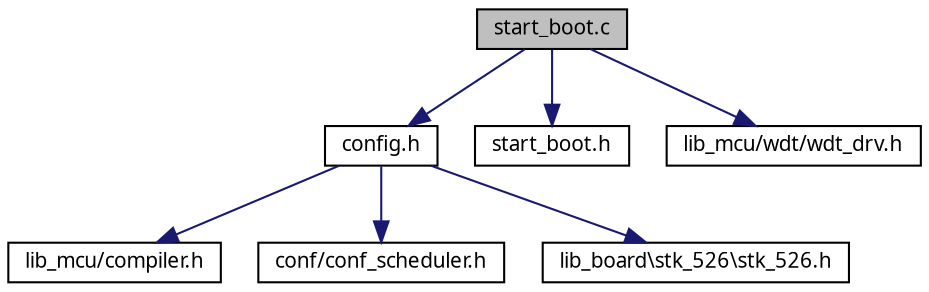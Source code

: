digraph G
{
  edge [fontname="FreeSans.ttf",fontsize=10,labelfontname="FreeSans.ttf",labelfontsize=10];
  node [fontname="FreeSans.ttf",fontsize=10,shape=record];
  Node1 [label="start_boot.c",height=0.2,width=0.4,color="black", fillcolor="grey75", style="filled" fontcolor="black"];
  Node1 -> Node2 [color="midnightblue",fontsize=10,style="solid",fontname="FreeSans.ttf"];
  Node2 [label="config.h",height=0.2,width=0.4,color="black", fillcolor="white", style="filled",URL="$a00020.html"];
  Node2 -> Node3 [color="midnightblue",fontsize=10,style="solid",fontname="FreeSans.ttf"];
  Node3 [label="lib_mcu/compiler.h",height=0.2,width=0.4,color="black", fillcolor="white", style="filled",URL="$a00017.html"];
  Node2 -> Node4 [color="midnightblue",fontsize=10,style="solid",fontname="FreeSans.ttf"];
  Node4 [label="conf/conf_scheduler.h",height=0.2,width=0.4,color="black", fillcolor="white", style="filled",URL="$a00018.html"];
  Node2 -> Node5 [color="midnightblue",fontsize=10,style="solid",fontname="FreeSans.ttf"];
  Node5 [label="lib_board\\stk_526\\stk_526.h",height=0.2,width=0.4,color="black", fillcolor="white", style="filled",URL="$a00033.html"];
  Node1 -> Node6 [color="midnightblue",fontsize=10,style="solid",fontname="FreeSans.ttf"];
  Node6 [label="start_boot.h",height=0.2,width=0.4,color="black", fillcolor="white", style="filled",URL="$a00032.html"];
  Node1 -> Node7 [color="midnightblue",fontsize=10,style="solid",fontname="FreeSans.ttf"];
  Node7 [label="lib_mcu/wdt/wdt_drv.h",height=0.2,width=0.4,color="black", fillcolor="white", style="filled",URL="$a00049.html"];
}
